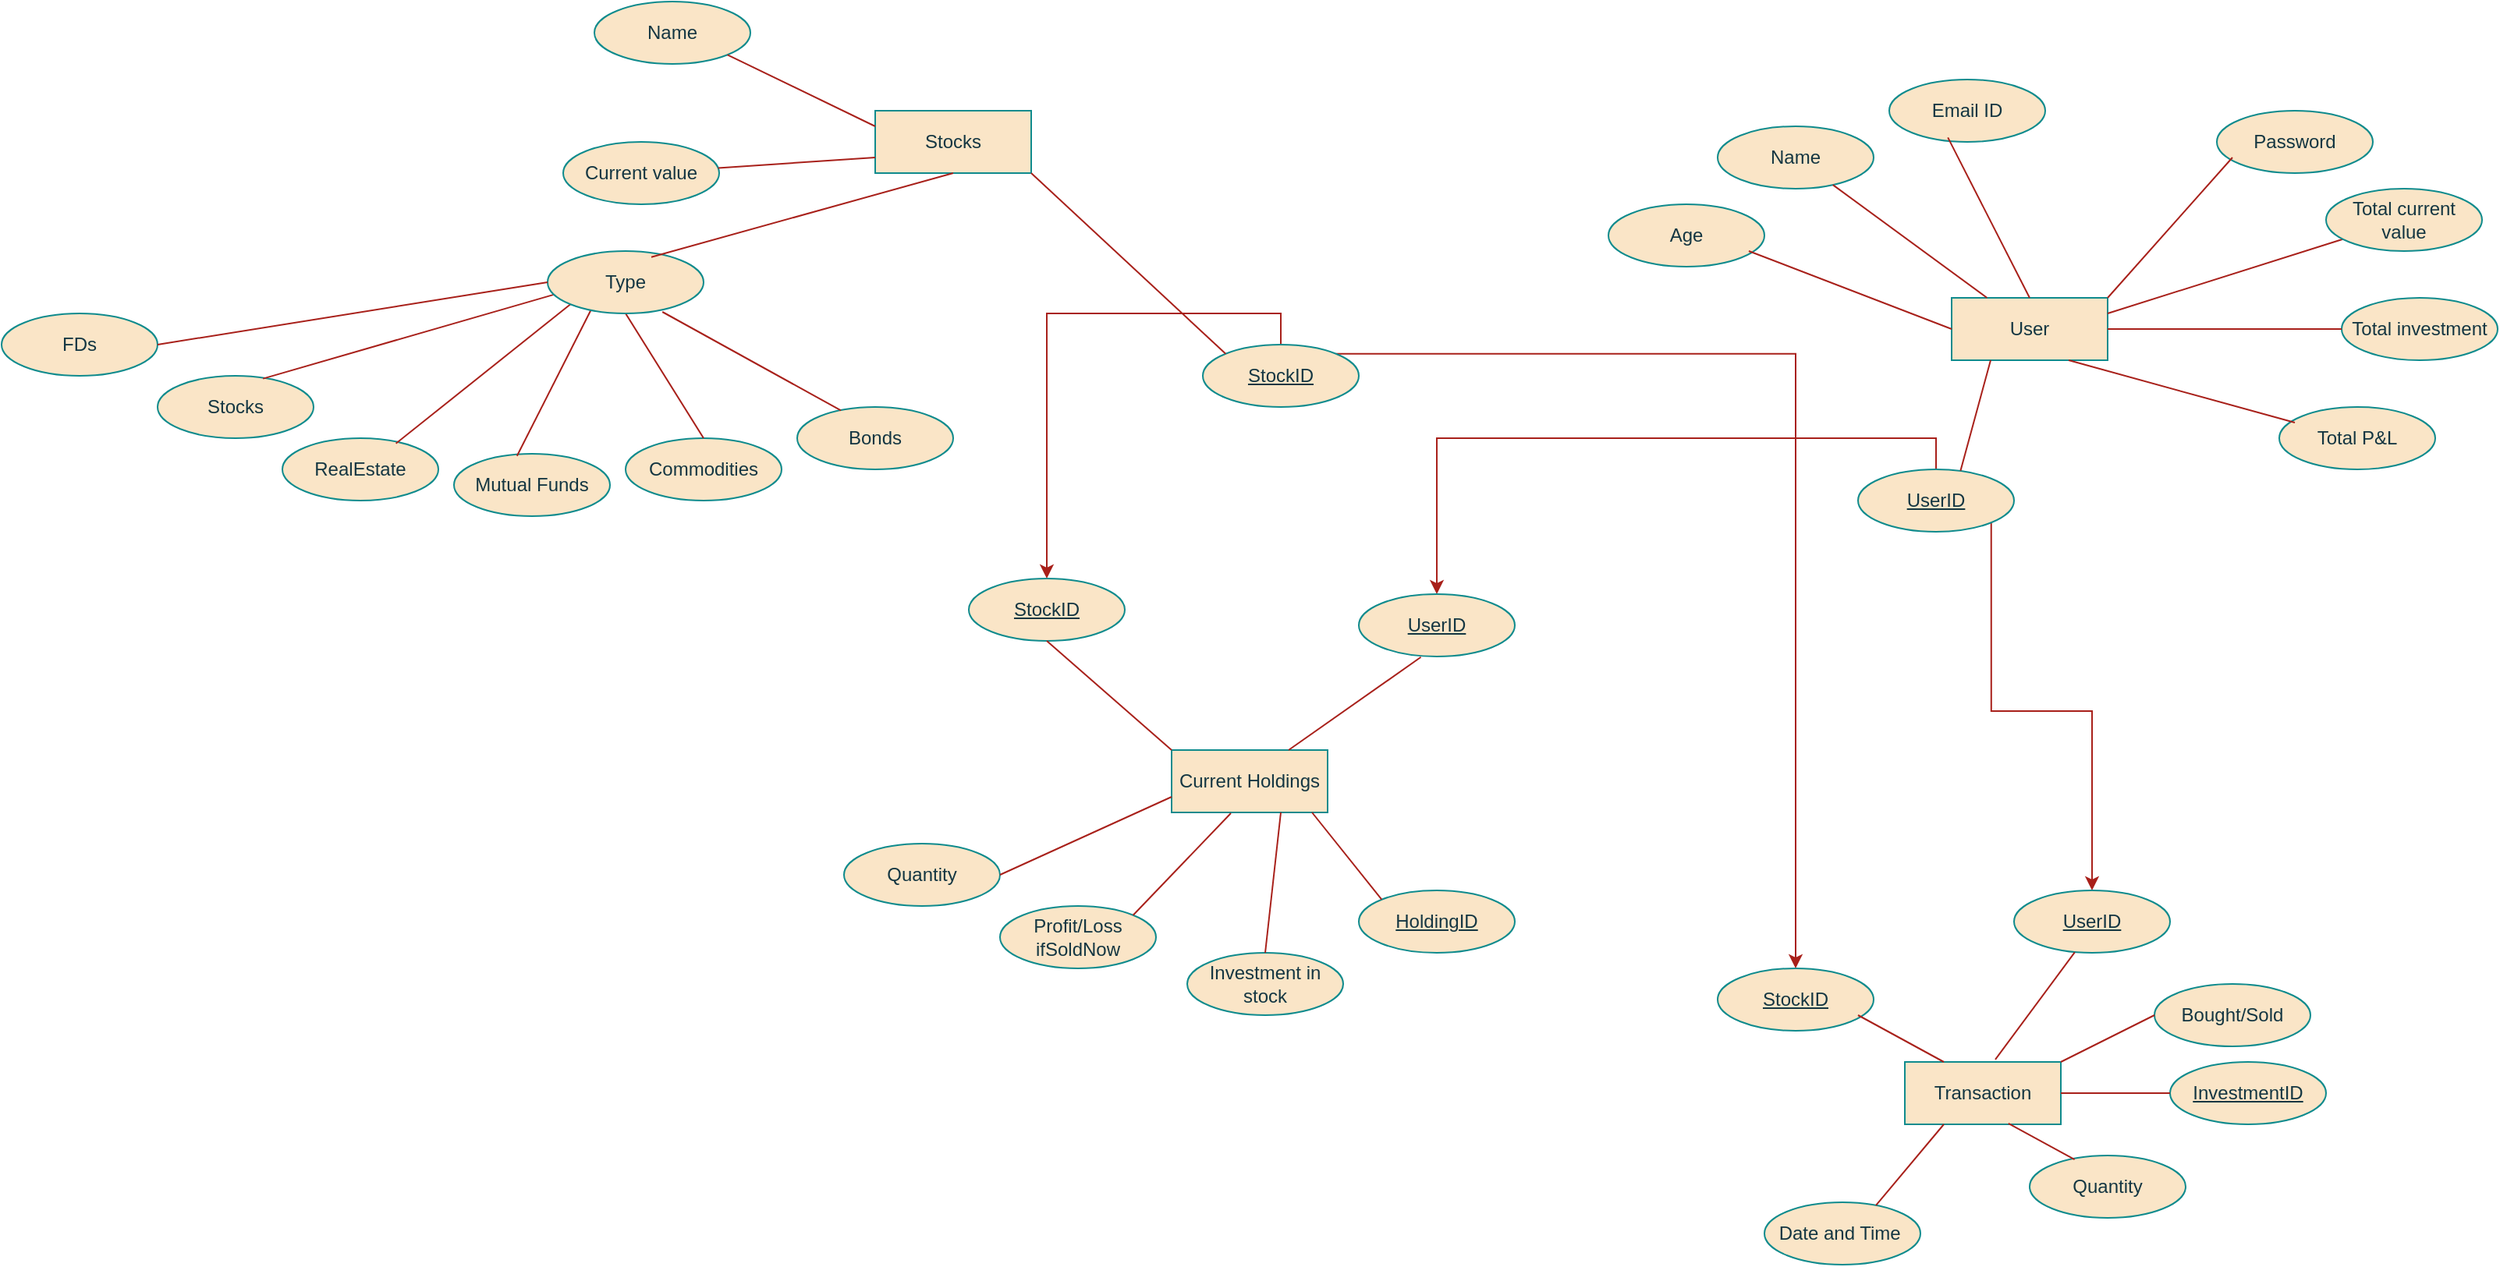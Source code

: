 <mxfile version="21.0.6" type="device"><diagram id="R2lEEEUBdFMjLlhIrx00" name="Page-1"><mxGraphModel dx="2675" dy="984" grid="1" gridSize="10" guides="1" tooltips="1" connect="1" arrows="1" fold="1" page="1" pageScale="1" pageWidth="850" pageHeight="1100" math="0" shadow="0" extFonts="Permanent Marker^https://fonts.googleapis.com/css?family=Permanent+Marker"><root><mxCell id="0"/><mxCell id="1" parent="0"/><mxCell id="C7B7Xu83LBFQfHaARinG-17" value="Bonds" style="ellipse;whiteSpace=wrap;html=1;align=center;labelBackgroundColor=none;fillColor=#FAE5C7;strokeColor=#0F8B8D;fontColor=#143642;" parent="1" vertex="1"><mxGeometry x="-120" y="660" width="100" height="40" as="geometry"/></mxCell><mxCell id="C7B7Xu83LBFQfHaARinG-18" value="Commodities" style="ellipse;whiteSpace=wrap;html=1;align=center;labelBackgroundColor=none;fillColor=#FAE5C7;strokeColor=#0F8B8D;fontColor=#143642;" parent="1" vertex="1"><mxGeometry x="-230" y="680" width="100" height="40" as="geometry"/></mxCell><mxCell id="C7B7Xu83LBFQfHaARinG-19" value="RealEstate" style="ellipse;whiteSpace=wrap;html=1;align=center;labelBackgroundColor=none;fillColor=#FAE5C7;strokeColor=#0F8B8D;fontColor=#143642;" parent="1" vertex="1"><mxGeometry x="-450" y="680" width="100" height="40" as="geometry"/></mxCell><mxCell id="C7B7Xu83LBFQfHaARinG-20" value="Stocks" style="ellipse;whiteSpace=wrap;html=1;align=center;labelBackgroundColor=none;fillColor=#FAE5C7;strokeColor=#0F8B8D;fontColor=#143642;" parent="1" vertex="1"><mxGeometry x="-530" y="640" width="100" height="40" as="geometry"/></mxCell><mxCell id="C7B7Xu83LBFQfHaARinG-47" value="" style="endArrow=none;html=1;rounded=0;entryX=0.676;entryY=0.045;entryDx=0;entryDy=0;entryPerimeter=0;exitX=0.044;exitY=0.695;exitDx=0;exitDy=0;exitPerimeter=0;labelBackgroundColor=none;strokeColor=#A8201A;fontColor=default;" parent="1" source="C7B7Xu83LBFQfHaARinG-16" target="C7B7Xu83LBFQfHaARinG-20" edge="1"><mxGeometry relative="1" as="geometry"><mxPoint x="-200" y="530" as="sourcePoint"/><mxPoint x="70" y="450" as="targetPoint"/></mxGeometry></mxCell><mxCell id="C7B7Xu83LBFQfHaARinG-50" value="" style="endArrow=none;html=1;rounded=0;exitX=0.728;exitY=0.085;exitDx=0;exitDy=0;exitPerimeter=0;entryX=0;entryY=1;entryDx=0;entryDy=0;labelBackgroundColor=none;strokeColor=#A8201A;fontColor=default;" parent="1" source="C7B7Xu83LBFQfHaARinG-19" target="C7B7Xu83LBFQfHaARinG-16" edge="1"><mxGeometry relative="1" as="geometry"><mxPoint x="-90" y="450" as="sourcePoint"/><mxPoint x="70" y="450" as="targetPoint"/></mxGeometry></mxCell><mxCell id="C7B7Xu83LBFQfHaARinG-51" value="" style="endArrow=none;html=1;rounded=0;entryX=0.5;entryY=0;entryDx=0;entryDy=0;exitX=0.5;exitY=1;exitDx=0;exitDy=0;labelBackgroundColor=none;strokeColor=#A8201A;fontColor=default;" parent="1" source="C7B7Xu83LBFQfHaARinG-16" target="C7B7Xu83LBFQfHaARinG-18" edge="1"><mxGeometry relative="1" as="geometry"><mxPoint x="-150" y="530" as="sourcePoint"/><mxPoint x="70" y="450" as="targetPoint"/><Array as="points"/></mxGeometry></mxCell><mxCell id="C7B7Xu83LBFQfHaARinG-52" value="" style="endArrow=none;html=1;rounded=0;entryX=0.28;entryY=0.055;entryDx=0;entryDy=0;entryPerimeter=0;exitX=0.736;exitY=0.975;exitDx=0;exitDy=0;exitPerimeter=0;labelBackgroundColor=none;strokeColor=#A8201A;fontColor=default;" parent="1" source="C7B7Xu83LBFQfHaARinG-16" target="C7B7Xu83LBFQfHaARinG-17" edge="1"><mxGeometry relative="1" as="geometry"><mxPoint x="-90" y="450" as="sourcePoint"/><mxPoint x="70" y="450" as="targetPoint"/><Array as="points"/></mxGeometry></mxCell><mxCell id="C7B7Xu83LBFQfHaARinG-54" value="FDs" style="ellipse;whiteSpace=wrap;html=1;align=center;labelBackgroundColor=none;fillColor=#FAE5C7;strokeColor=#0F8B8D;fontColor=#143642;" parent="1" vertex="1"><mxGeometry x="-630" y="600" width="100" height="40" as="geometry"/></mxCell><mxCell id="C7B7Xu83LBFQfHaARinG-55" value="Mutual Funds" style="ellipse;whiteSpace=wrap;html=1;align=center;labelBackgroundColor=none;fillColor=#FAE5C7;strokeColor=#0F8B8D;fontColor=#143642;" parent="1" vertex="1"><mxGeometry x="-340" y="690" width="100" height="40" as="geometry"/></mxCell><mxCell id="C7B7Xu83LBFQfHaARinG-57" value="" style="endArrow=none;html=1;rounded=0;entryX=0.404;entryY=0.035;entryDx=0;entryDy=0;entryPerimeter=0;exitX=0.28;exitY=0.935;exitDx=0;exitDy=0;exitPerimeter=0;labelBackgroundColor=none;strokeColor=#A8201A;fontColor=default;" parent="1" source="C7B7Xu83LBFQfHaARinG-16" target="C7B7Xu83LBFQfHaARinG-55" edge="1"><mxGeometry relative="1" as="geometry"><mxPoint x="230" y="760" as="sourcePoint"/><mxPoint x="70" y="600" as="targetPoint"/></mxGeometry></mxCell><mxCell id="C7B7Xu83LBFQfHaARinG-74" value="Current Holdings" style="whiteSpace=wrap;html=1;align=center;labelBackgroundColor=none;fillColor=#FAE5C7;strokeColor=#0F8B8D;fontColor=#143642;" parent="1" vertex="1"><mxGeometry x="120" y="880" width="100" height="40" as="geometry"/></mxCell><mxCell id="C7B7Xu83LBFQfHaARinG-76" value="Investment in stock" style="ellipse;whiteSpace=wrap;html=1;align=center;labelBackgroundColor=none;fillColor=#FAE5C7;strokeColor=#0F8B8D;fontColor=#143642;" parent="1" vertex="1"><mxGeometry x="130" y="1010" width="100" height="40" as="geometry"/></mxCell><mxCell id="C7B7Xu83LBFQfHaARinG-78" value="Quantity" style="ellipse;whiteSpace=wrap;html=1;align=center;labelBackgroundColor=none;fillColor=#FAE5C7;strokeColor=#0F8B8D;fontColor=#143642;" parent="1" vertex="1"><mxGeometry x="-90" y="940" width="100" height="40" as="geometry"/></mxCell><mxCell id="C7B7Xu83LBFQfHaARinG-80" value="HoldingID" style="ellipse;whiteSpace=wrap;html=1;align=center;fontStyle=4;labelBackgroundColor=none;fillColor=#FAE5C7;strokeColor=#0F8B8D;fontColor=#143642;" parent="1" vertex="1"><mxGeometry x="240" y="970" width="100" height="40" as="geometry"/></mxCell><mxCell id="C7B7Xu83LBFQfHaARinG-1" value="User&lt;br&gt;" style="whiteSpace=wrap;html=1;align=center;labelBackgroundColor=none;fillColor=#FAE5C7;strokeColor=#0F8B8D;fontColor=#143642;" parent="1" vertex="1"><mxGeometry x="620" y="590" width="100" height="40" as="geometry"/></mxCell><mxCell id="C7B7Xu83LBFQfHaARinG-2" value="Name" style="ellipse;whiteSpace=wrap;html=1;align=center;labelBackgroundColor=none;fillColor=#FAE5C7;strokeColor=#0F8B8D;fontColor=#143642;" parent="1" vertex="1"><mxGeometry x="470" y="480" width="100" height="40" as="geometry"/></mxCell><mxCell id="C7B7Xu83LBFQfHaARinG-3" value="Email ID" style="ellipse;whiteSpace=wrap;html=1;align=center;labelBackgroundColor=none;fillColor=#FAE5C7;strokeColor=#0F8B8D;fontColor=#143642;" parent="1" vertex="1"><mxGeometry x="580" y="450" width="100" height="40" as="geometry"/></mxCell><mxCell id="C7B7Xu83LBFQfHaARinG-4" value="Age" style="ellipse;whiteSpace=wrap;html=1;align=center;labelBackgroundColor=none;fillColor=#FAE5C7;strokeColor=#0F8B8D;fontColor=#143642;" parent="1" vertex="1"><mxGeometry x="400" y="530" width="100" height="40" as="geometry"/></mxCell><mxCell id="C7B7Xu83LBFQfHaARinG-6" value="Password" style="ellipse;whiteSpace=wrap;html=1;align=center;labelBackgroundColor=none;fillColor=#FAE5C7;strokeColor=#0F8B8D;fontColor=#143642;" parent="1" vertex="1"><mxGeometry x="790" y="470" width="100" height="40" as="geometry"/></mxCell><mxCell id="zTRhg7HPqnd9K5n0IItt-45" style="edgeStyle=orthogonalEdgeStyle;rounded=0;orthogonalLoop=1;jettySize=auto;html=1;exitX=0.5;exitY=0;exitDx=0;exitDy=0;strokeColor=#A8201A;fontColor=#143642;fillColor=#FAE5C7;" edge="1" parent="1" source="C7B7Xu83LBFQfHaARinG-7" target="zTRhg7HPqnd9K5n0IItt-44"><mxGeometry relative="1" as="geometry"/></mxCell><mxCell id="zTRhg7HPqnd9K5n0IItt-50" style="edgeStyle=orthogonalEdgeStyle;rounded=0;orthogonalLoop=1;jettySize=auto;html=1;exitX=1;exitY=0;exitDx=0;exitDy=0;strokeColor=#A8201A;fontColor=#143642;fillColor=#FAE5C7;" edge="1" parent="1" source="C7B7Xu83LBFQfHaARinG-7" target="zTRhg7HPqnd9K5n0IItt-49"><mxGeometry relative="1" as="geometry"/></mxCell><mxCell id="C7B7Xu83LBFQfHaARinG-7" value="UserID" style="ellipse;whiteSpace=wrap;html=1;align=center;fontStyle=4;labelBackgroundColor=none;fillColor=#FAE5C7;strokeColor=#0F8B8D;fontColor=#143642;" parent="1" vertex="1"><mxGeometry x="560" y="700" width="100" height="40" as="geometry"/></mxCell><mxCell id="C7B7Xu83LBFQfHaARinG-12" value="Total investment" style="ellipse;whiteSpace=wrap;html=1;align=center;labelBackgroundColor=none;fillColor=#FAE5C7;strokeColor=#0F8B8D;fontColor=#143642;" parent="1" vertex="1"><mxGeometry x="870" y="590" width="100" height="40" as="geometry"/></mxCell><mxCell id="C7B7Xu83LBFQfHaARinG-13" value="Total P&amp;amp;L" style="ellipse;whiteSpace=wrap;html=1;align=center;labelBackgroundColor=none;fillColor=#FAE5C7;strokeColor=#0F8B8D;fontColor=#143642;" parent="1" vertex="1"><mxGeometry x="830" y="660" width="100" height="40" as="geometry"/></mxCell><mxCell id="C7B7Xu83LBFQfHaARinG-60" value="" style="endArrow=none;html=1;rounded=0;labelBackgroundColor=none;strokeColor=#A8201A;fontColor=default;" parent="1" edge="1"><mxGeometry relative="1" as="geometry"><mxPoint x="870" y="610" as="sourcePoint"/><mxPoint x="720" y="610" as="targetPoint"/></mxGeometry></mxCell><mxCell id="C7B7Xu83LBFQfHaARinG-61" value="" style="endArrow=none;html=1;rounded=0;exitX=0.75;exitY=1;exitDx=0;exitDy=0;labelBackgroundColor=none;strokeColor=#A8201A;fontColor=default;" parent="1" source="C7B7Xu83LBFQfHaARinG-1" edge="1"><mxGeometry relative="1" as="geometry"><mxPoint x="530" y="710" as="sourcePoint"/><mxPoint x="840" y="670" as="targetPoint"/></mxGeometry></mxCell><mxCell id="C7B7Xu83LBFQfHaARinG-63" value="" style="endArrow=none;html=1;rounded=0;labelBackgroundColor=none;strokeColor=#A8201A;fontColor=default;" parent="1" edge="1"><mxGeometry relative="1" as="geometry"><mxPoint x="490" y="560" as="sourcePoint"/><mxPoint x="620" y="610" as="targetPoint"/></mxGeometry></mxCell><mxCell id="C7B7Xu83LBFQfHaARinG-64" value="" style="endArrow=none;html=1;rounded=0;labelBackgroundColor=none;strokeColor=#A8201A;fontColor=default;" parent="1" source="C7B7Xu83LBFQfHaARinG-2" target="C7B7Xu83LBFQfHaARinG-1" edge="1"><mxGeometry relative="1" as="geometry"><mxPoint x="530" y="710" as="sourcePoint"/><mxPoint x="690" y="710" as="targetPoint"/></mxGeometry></mxCell><mxCell id="C7B7Xu83LBFQfHaARinG-65" value="" style="endArrow=none;html=1;rounded=0;exitX=0.376;exitY=0.93;exitDx=0;exitDy=0;exitPerimeter=0;entryX=0.5;entryY=0;entryDx=0;entryDy=0;labelBackgroundColor=none;strokeColor=#A8201A;fontColor=default;" parent="1" source="C7B7Xu83LBFQfHaARinG-3" target="C7B7Xu83LBFQfHaARinG-1" edge="1"><mxGeometry relative="1" as="geometry"><mxPoint x="530" y="710" as="sourcePoint"/><mxPoint x="690" y="710" as="targetPoint"/></mxGeometry></mxCell><mxCell id="C7B7Xu83LBFQfHaARinG-67" value="" style="endArrow=none;html=1;rounded=0;entryX=1;entryY=0;entryDx=0;entryDy=0;labelBackgroundColor=none;strokeColor=#A8201A;fontColor=default;" parent="1" target="C7B7Xu83LBFQfHaARinG-1" edge="1"><mxGeometry relative="1" as="geometry"><mxPoint x="800" y="500" as="sourcePoint"/><mxPoint x="690" y="710" as="targetPoint"/></mxGeometry></mxCell><mxCell id="C7B7Xu83LBFQfHaARinG-87" value="" style="endArrow=none;html=1;rounded=0;labelBackgroundColor=none;strokeColor=#A8201A;fontColor=default;entryX=0;entryY=0;entryDx=0;entryDy=0;" parent="1" edge="1" target="C7B7Xu83LBFQfHaARinG-80"><mxGeometry relative="1" as="geometry"><mxPoint x="210" y="920" as="sourcePoint"/><mxPoint x="270" y="880" as="targetPoint"/></mxGeometry></mxCell><mxCell id="C7B7Xu83LBFQfHaARinG-88" value="" style="endArrow=none;html=1;rounded=0;exitX=1;exitY=0.5;exitDx=0;exitDy=0;labelBackgroundColor=none;strokeColor=#A8201A;fontColor=default;" parent="1" source="C7B7Xu83LBFQfHaARinG-78" edge="1"><mxGeometry relative="1" as="geometry"><mxPoint x="290" y="840" as="sourcePoint"/><mxPoint x="120" y="910" as="targetPoint"/></mxGeometry></mxCell><mxCell id="C7B7Xu83LBFQfHaARinG-90" value="" style="endArrow=none;html=1;rounded=0;exitX=0.5;exitY=0;exitDx=0;exitDy=0;labelBackgroundColor=none;strokeColor=#A8201A;fontColor=default;entryX=0.7;entryY=1;entryDx=0;entryDy=0;entryPerimeter=0;" parent="1" source="C7B7Xu83LBFQfHaARinG-76" target="C7B7Xu83LBFQfHaARinG-74" edge="1"><mxGeometry relative="1" as="geometry"><mxPoint x="290" y="840" as="sourcePoint"/><mxPoint x="70" y="1100" as="targetPoint"/><Array as="points"/></mxGeometry></mxCell><mxCell id="C7B7Xu83LBFQfHaARinG-9" value="Transaction" style="whiteSpace=wrap;html=1;align=center;labelBackgroundColor=none;fillColor=#FAE5C7;strokeColor=#0F8B8D;fontColor=#143642;" parent="1" vertex="1"><mxGeometry x="590" y="1080" width="100" height="40" as="geometry"/></mxCell><mxCell id="C7B7Xu83LBFQfHaARinG-15" value="Date and Time&amp;nbsp;" style="ellipse;whiteSpace=wrap;html=1;align=center;labelBackgroundColor=none;fillColor=#FAE5C7;strokeColor=#0F8B8D;fontColor=#143642;" parent="1" vertex="1"><mxGeometry x="500" y="1170" width="100" height="40" as="geometry"/></mxCell><mxCell id="C7B7Xu83LBFQfHaARinG-16" value="Type" style="ellipse;whiteSpace=wrap;html=1;align=center;labelBackgroundColor=none;fillColor=#FAE5C7;strokeColor=#0F8B8D;fontColor=#143642;" parent="1" vertex="1"><mxGeometry x="-280" y="560" width="100" height="40" as="geometry"/></mxCell><mxCell id="C7B7Xu83LBFQfHaARinG-21" value="Quantity" style="ellipse;whiteSpace=wrap;html=1;align=center;labelBackgroundColor=none;fillColor=#FAE5C7;strokeColor=#0F8B8D;fontColor=#143642;" parent="1" vertex="1"><mxGeometry x="670" y="1140" width="100" height="40" as="geometry"/></mxCell><mxCell id="C7B7Xu83LBFQfHaARinG-23" value="InvestmentID" style="ellipse;whiteSpace=wrap;html=1;align=center;fontStyle=4;labelBackgroundColor=none;fillColor=#FAE5C7;strokeColor=#0F8B8D;fontColor=#143642;" parent="1" vertex="1"><mxGeometry x="760" y="1080" width="100" height="40" as="geometry"/></mxCell><mxCell id="C7B7Xu83LBFQfHaARinG-32" value="" style="endArrow=none;html=1;rounded=0;exitX=1;exitY=0.5;exitDx=0;exitDy=0;labelBackgroundColor=none;strokeColor=#A8201A;fontColor=default;" parent="1" source="C7B7Xu83LBFQfHaARinG-9" edge="1"><mxGeometry relative="1" as="geometry"><mxPoint x="700" y="1120" as="sourcePoint"/><mxPoint x="760" y="1100" as="targetPoint"/></mxGeometry></mxCell><mxCell id="C7B7Xu83LBFQfHaARinG-36" value="" style="endArrow=none;html=1;rounded=0;exitX=0.715;exitY=0.049;exitDx=0;exitDy=0;entryX=0.25;entryY=1;entryDx=0;entryDy=0;labelBackgroundColor=none;strokeColor=#A8201A;fontColor=default;exitPerimeter=0;" parent="1" source="C7B7Xu83LBFQfHaARinG-15" target="C7B7Xu83LBFQfHaARinG-9" edge="1"><mxGeometry relative="1" as="geometry"><mxPoint x="700" y="1120" as="sourcePoint"/><mxPoint x="860" y="1120" as="targetPoint"/></mxGeometry></mxCell><mxCell id="C7B7Xu83LBFQfHaARinG-38" value="" style="endArrow=none;html=1;rounded=0;exitX=0.288;exitY=0.065;exitDx=0;exitDy=0;exitPerimeter=0;entryX=0.664;entryY=0.985;entryDx=0;entryDy=0;entryPerimeter=0;labelBackgroundColor=none;strokeColor=#A8201A;fontColor=default;" parent="1" source="C7B7Xu83LBFQfHaARinG-21" target="C7B7Xu83LBFQfHaARinG-9" edge="1"><mxGeometry relative="1" as="geometry"><mxPoint x="700" y="1120" as="sourcePoint"/><mxPoint x="860" y="1120" as="targetPoint"/></mxGeometry></mxCell><mxCell id="C7B7Xu83LBFQfHaARinG-105" value="Bought/Sold" style="ellipse;whiteSpace=wrap;html=1;align=center;strokeColor=#0F8B8D;fontColor=#143642;fillColor=#FAE5C7;labelBackgroundColor=none;" parent="1" vertex="1"><mxGeometry x="750" y="1030" width="100" height="40" as="geometry"/></mxCell><mxCell id="C7B7Xu83LBFQfHaARinG-106" value="" style="endArrow=none;html=1;rounded=0;strokeColor=#A8201A;fontColor=default;fillColor=#FAE5C7;entryX=0;entryY=0.5;entryDx=0;entryDy=0;labelBackgroundColor=none;" parent="1" target="C7B7Xu83LBFQfHaARinG-105" edge="1"><mxGeometry relative="1" as="geometry"><mxPoint x="690" y="1080" as="sourcePoint"/><mxPoint x="610" y="1010" as="targetPoint"/></mxGeometry></mxCell><mxCell id="zTRhg7HPqnd9K5n0IItt-14" value="" style="endArrow=none;html=1;rounded=0;exitX=1;exitY=0.25;exitDx=0;exitDy=0;labelBackgroundColor=none;strokeColor=#A8201A;fontColor=default;" edge="1" parent="1" source="C7B7Xu83LBFQfHaARinG-1" target="zTRhg7HPqnd9K5n0IItt-15"><mxGeometry relative="1" as="geometry"><mxPoint x="460" y="800" as="sourcePoint"/><mxPoint x="850" y="560" as="targetPoint"/></mxGeometry></mxCell><mxCell id="zTRhg7HPqnd9K5n0IItt-15" value="Total current value" style="ellipse;whiteSpace=wrap;html=1;align=center;labelBackgroundColor=none;fillColor=#FAE5C7;strokeColor=#0F8B8D;fontColor=#143642;" vertex="1" parent="1"><mxGeometry x="860" y="520" width="100" height="40" as="geometry"/></mxCell><mxCell id="zTRhg7HPqnd9K5n0IItt-22" value="Stocks" style="whiteSpace=wrap;html=1;align=center;strokeColor=#0F8B8D;fontColor=#143642;fillColor=#FAE5C7;" vertex="1" parent="1"><mxGeometry x="-70" y="470" width="100" height="40" as="geometry"/></mxCell><mxCell id="zTRhg7HPqnd9K5n0IItt-23" value="Current value" style="ellipse;whiteSpace=wrap;html=1;align=center;strokeColor=#0F8B8D;fontColor=#143642;fillColor=#FAE5C7;" vertex="1" parent="1"><mxGeometry x="-270" y="490" width="100" height="40" as="geometry"/></mxCell><mxCell id="zTRhg7HPqnd9K5n0IItt-24" value="Name" style="ellipse;whiteSpace=wrap;html=1;align=center;strokeColor=#0F8B8D;fontColor=#143642;fillColor=#FAE5C7;" vertex="1" parent="1"><mxGeometry x="-250" y="400" width="100" height="40" as="geometry"/></mxCell><mxCell id="zTRhg7HPqnd9K5n0IItt-39" style="edgeStyle=orthogonalEdgeStyle;rounded=0;orthogonalLoop=1;jettySize=auto;html=1;exitX=0.5;exitY=0;exitDx=0;exitDy=0;strokeColor=#A8201A;fontColor=#143642;fillColor=#FAE5C7;" edge="1" parent="1" source="zTRhg7HPqnd9K5n0IItt-28" target="zTRhg7HPqnd9K5n0IItt-38"><mxGeometry relative="1" as="geometry"/></mxCell><mxCell id="zTRhg7HPqnd9K5n0IItt-54" style="edgeStyle=orthogonalEdgeStyle;rounded=0;orthogonalLoop=1;jettySize=auto;html=1;exitX=1;exitY=0;exitDx=0;exitDy=0;strokeColor=#A8201A;fontColor=#143642;fillColor=#FAE5C7;" edge="1" parent="1" source="zTRhg7HPqnd9K5n0IItt-28" target="zTRhg7HPqnd9K5n0IItt-53"><mxGeometry relative="1" as="geometry"/></mxCell><mxCell id="zTRhg7HPqnd9K5n0IItt-28" value="StockID" style="ellipse;whiteSpace=wrap;html=1;align=center;fontStyle=4;strokeColor=#0F8B8D;fontColor=#143642;fillColor=#FAE5C7;" vertex="1" parent="1"><mxGeometry x="140" y="620" width="100" height="40" as="geometry"/></mxCell><mxCell id="zTRhg7HPqnd9K5n0IItt-31" value="" style="endArrow=none;html=1;rounded=0;strokeColor=#A8201A;fontColor=#143642;fillColor=#FAE5C7;exitX=0.75;exitY=0;exitDx=0;exitDy=0;entryX=0.398;entryY=1.01;entryDx=0;entryDy=0;entryPerimeter=0;" edge="1" parent="1" source="C7B7Xu83LBFQfHaARinG-74" target="zTRhg7HPqnd9K5n0IItt-44"><mxGeometry relative="1" as="geometry"><mxPoint x="260" y="890" as="sourcePoint"/><mxPoint x="264.832" y="844.217" as="targetPoint"/></mxGeometry></mxCell><mxCell id="zTRhg7HPqnd9K5n0IItt-37" value="" style="endArrow=none;html=1;rounded=0;strokeColor=#A8201A;fontColor=#143642;fillColor=#FAE5C7;exitX=1;exitY=1;exitDx=0;exitDy=0;entryX=0;entryY=0;entryDx=0;entryDy=0;" edge="1" parent="1" source="zTRhg7HPqnd9K5n0IItt-22" target="zTRhg7HPqnd9K5n0IItt-28"><mxGeometry relative="1" as="geometry"><mxPoint x="280" y="700" as="sourcePoint"/><mxPoint x="160" y="610" as="targetPoint"/></mxGeometry></mxCell><mxCell id="zTRhg7HPqnd9K5n0IItt-38" value="StockID" style="ellipse;whiteSpace=wrap;html=1;align=center;fontStyle=4;strokeColor=#0F8B8D;fontColor=#143642;fillColor=#FAE5C7;" vertex="1" parent="1"><mxGeometry x="-10" y="770" width="100" height="40" as="geometry"/></mxCell><mxCell id="zTRhg7HPqnd9K5n0IItt-40" value="" style="endArrow=none;html=1;rounded=0;strokeColor=#A8201A;fontColor=#143642;fillColor=#FAE5C7;exitX=0.5;exitY=1;exitDx=0;exitDy=0;entryX=0;entryY=0;entryDx=0;entryDy=0;" edge="1" parent="1" source="zTRhg7HPqnd9K5n0IItt-38" target="C7B7Xu83LBFQfHaARinG-74"><mxGeometry relative="1" as="geometry"><mxPoint x="280" y="700" as="sourcePoint"/><mxPoint x="440" y="700" as="targetPoint"/></mxGeometry></mxCell><mxCell id="zTRhg7HPqnd9K5n0IItt-41" value="" style="endArrow=none;html=1;rounded=0;strokeColor=#A8201A;fontColor=#143642;fillColor=#FAE5C7;exitX=0.665;exitY=0.097;exitDx=0;exitDy=0;exitPerimeter=0;entryX=0.5;entryY=1;entryDx=0;entryDy=0;" edge="1" parent="1" source="C7B7Xu83LBFQfHaARinG-16" target="zTRhg7HPqnd9K5n0IItt-22"><mxGeometry relative="1" as="geometry"><mxPoint x="143.2" y="565.68" as="sourcePoint"/><mxPoint x="580" y="680" as="targetPoint"/></mxGeometry></mxCell><mxCell id="zTRhg7HPqnd9K5n0IItt-42" value="" style="endArrow=none;html=1;rounded=0;strokeColor=#A8201A;fontColor=#143642;fillColor=#FAE5C7;entryX=0;entryY=0.75;entryDx=0;entryDy=0;" edge="1" parent="1" source="zTRhg7HPqnd9K5n0IItt-23" target="zTRhg7HPqnd9K5n0IItt-22"><mxGeometry relative="1" as="geometry"><mxPoint x="420" y="680" as="sourcePoint"/><mxPoint x="580" y="680" as="targetPoint"/></mxGeometry></mxCell><mxCell id="zTRhg7HPqnd9K5n0IItt-43" value="" style="endArrow=none;html=1;rounded=0;strokeColor=#A8201A;fontColor=#143642;fillColor=#FAE5C7;exitX=1;exitY=1;exitDx=0;exitDy=0;" edge="1" parent="1" source="zTRhg7HPqnd9K5n0IItt-24"><mxGeometry relative="1" as="geometry"><mxPoint x="420" y="680" as="sourcePoint"/><mxPoint x="-70" y="480" as="targetPoint"/></mxGeometry></mxCell><mxCell id="zTRhg7HPqnd9K5n0IItt-44" value="UserID" style="ellipse;whiteSpace=wrap;html=1;align=center;fontStyle=4;labelBackgroundColor=none;fillColor=#FAE5C7;strokeColor=#0F8B8D;fontColor=#143642;" vertex="1" parent="1"><mxGeometry x="240" y="780" width="100" height="40" as="geometry"/></mxCell><mxCell id="zTRhg7HPqnd9K5n0IItt-46" value="" style="endArrow=none;html=1;rounded=0;strokeColor=#A8201A;fontColor=#143642;fillColor=#FAE5C7;exitX=1;exitY=0.5;exitDx=0;exitDy=0;entryX=0;entryY=0.5;entryDx=0;entryDy=0;" edge="1" parent="1" source="C7B7Xu83LBFQfHaARinG-54" target="C7B7Xu83LBFQfHaARinG-16"><mxGeometry relative="1" as="geometry"><mxPoint x="-120" y="770" as="sourcePoint"/><mxPoint x="40" y="770" as="targetPoint"/></mxGeometry></mxCell><mxCell id="zTRhg7HPqnd9K5n0IItt-47" value="Profit/Loss&lt;br&gt;ifSoldNow" style="ellipse;whiteSpace=wrap;html=1;align=center;strokeColor=#0F8B8D;fontColor=#143642;fillColor=#FAE5C7;" vertex="1" parent="1"><mxGeometry x="10" y="980" width="100" height="40" as="geometry"/></mxCell><mxCell id="zTRhg7HPqnd9K5n0IItt-48" value="" style="endArrow=none;html=1;rounded=0;strokeColor=#A8201A;fontColor=#143642;fillColor=#FAE5C7;entryX=1;entryY=0;entryDx=0;entryDy=0;exitX=0.38;exitY=1.013;exitDx=0;exitDy=0;exitPerimeter=0;" edge="1" parent="1" source="C7B7Xu83LBFQfHaARinG-74" target="zTRhg7HPqnd9K5n0IItt-47"><mxGeometry relative="1" as="geometry"><mxPoint x="10" y="780" as="sourcePoint"/><mxPoint x="170" y="780" as="targetPoint"/></mxGeometry></mxCell><mxCell id="zTRhg7HPqnd9K5n0IItt-49" value="UserID" style="ellipse;whiteSpace=wrap;html=1;align=center;fontStyle=4;labelBackgroundColor=none;fillColor=#FAE5C7;strokeColor=#0F8B8D;fontColor=#143642;" vertex="1" parent="1"><mxGeometry x="660" y="970" width="100" height="40" as="geometry"/></mxCell><mxCell id="zTRhg7HPqnd9K5n0IItt-52" value="" style="endArrow=none;html=1;rounded=0;strokeColor=#A8201A;fontColor=#143642;fillColor=#FAE5C7;exitX=0.58;exitY=-0.039;exitDx=0;exitDy=0;exitPerimeter=0;entryX=0.389;entryY=0.993;entryDx=0;entryDy=0;entryPerimeter=0;" edge="1" parent="1" source="C7B7Xu83LBFQfHaARinG-9" target="zTRhg7HPqnd9K5n0IItt-49"><mxGeometry relative="1" as="geometry"><mxPoint x="860" y="1010" as="sourcePoint"/><mxPoint x="1020" y="1010" as="targetPoint"/></mxGeometry></mxCell><mxCell id="zTRhg7HPqnd9K5n0IItt-53" value="StockID" style="ellipse;whiteSpace=wrap;html=1;align=center;fontStyle=4;strokeColor=#0F8B8D;fontColor=#143642;fillColor=#FAE5C7;" vertex="1" parent="1"><mxGeometry x="470" y="1020" width="100" height="40" as="geometry"/></mxCell><mxCell id="zTRhg7HPqnd9K5n0IItt-55" value="" style="endArrow=none;html=1;rounded=0;strokeColor=#A8201A;fontColor=#143642;fillColor=#FAE5C7;exitX=0.25;exitY=0;exitDx=0;exitDy=0;" edge="1" parent="1" source="C7B7Xu83LBFQfHaARinG-9"><mxGeometry relative="1" as="geometry"><mxPoint x="300" y="1020" as="sourcePoint"/><mxPoint x="560" y="1050" as="targetPoint"/></mxGeometry></mxCell><mxCell id="zTRhg7HPqnd9K5n0IItt-56" value="" style="endArrow=none;html=1;rounded=0;strokeColor=#A8201A;fontColor=#143642;fillColor=#FAE5C7;exitX=0.657;exitY=0.021;exitDx=0;exitDy=0;exitPerimeter=0;entryX=0.25;entryY=1;entryDx=0;entryDy=0;" edge="1" parent="1" source="C7B7Xu83LBFQfHaARinG-7" target="C7B7Xu83LBFQfHaARinG-1"><mxGeometry relative="1" as="geometry"><mxPoint x="510" y="630" as="sourcePoint"/><mxPoint x="670" y="630" as="targetPoint"/></mxGeometry></mxCell></root></mxGraphModel></diagram></mxfile>